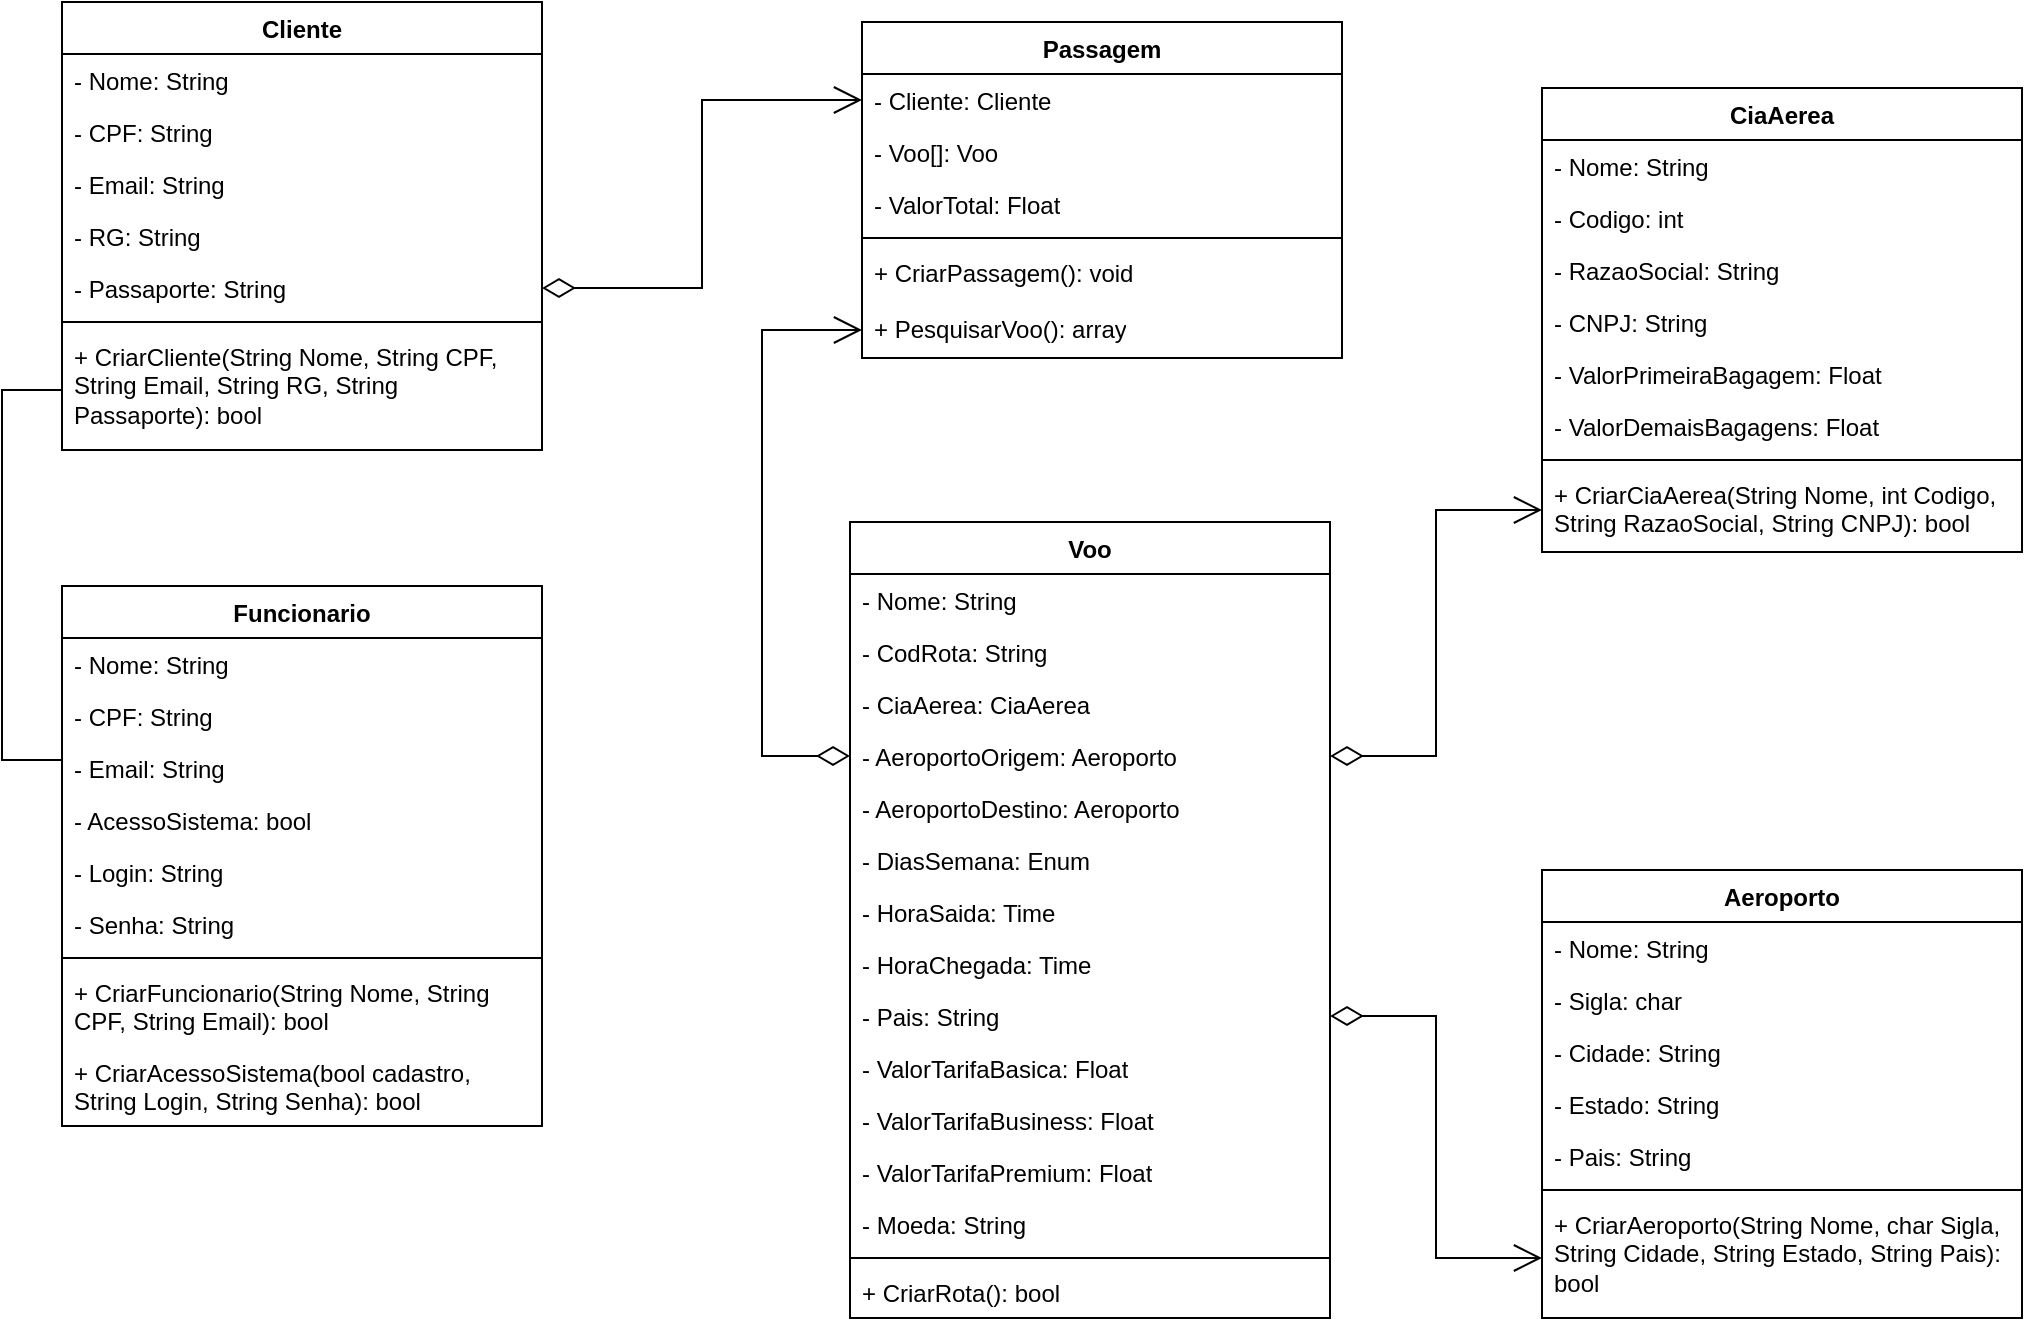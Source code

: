 <mxfile version="24.7.15">
  <diagram name="Página-1" id="M18SpvLpvyUCoFgphAnQ">
    <mxGraphModel dx="2327" dy="796" grid="1" gridSize="10" guides="1" tooltips="1" connect="1" arrows="1" fold="1" page="1" pageScale="1" pageWidth="827" pageHeight="1169" math="0" shadow="0">
      <root>
        <mxCell id="0" />
        <mxCell id="1" parent="0" />
        <mxCell id="q9ghwlmr0V3CYqbMyMJ1-5" value="Funcionario" style="swimlane;fontStyle=1;align=center;verticalAlign=top;childLayout=stackLayout;horizontal=1;startSize=26;horizontalStack=0;resizeParent=1;resizeParentMax=0;resizeLast=0;collapsible=1;marginBottom=0;whiteSpace=wrap;html=1;" parent="1" vertex="1">
          <mxGeometry x="-100" y="602" width="240" height="270" as="geometry" />
        </mxCell>
        <mxCell id="q9ghwlmr0V3CYqbMyMJ1-6" value="- Nome: String" style="text;strokeColor=none;fillColor=none;align=left;verticalAlign=top;spacingLeft=4;spacingRight=4;overflow=hidden;rotatable=0;points=[[0,0.5],[1,0.5]];portConstraint=eastwest;whiteSpace=wrap;html=1;" parent="q9ghwlmr0V3CYqbMyMJ1-5" vertex="1">
          <mxGeometry y="26" width="240" height="26" as="geometry" />
        </mxCell>
        <mxCell id="q9ghwlmr0V3CYqbMyMJ1-15" value="- CPF: String" style="text;strokeColor=none;fillColor=none;align=left;verticalAlign=top;spacingLeft=4;spacingRight=4;overflow=hidden;rotatable=0;points=[[0,0.5],[1,0.5]];portConstraint=eastwest;whiteSpace=wrap;html=1;" parent="q9ghwlmr0V3CYqbMyMJ1-5" vertex="1">
          <mxGeometry y="52" width="240" height="26" as="geometry" />
        </mxCell>
        <mxCell id="q9ghwlmr0V3CYqbMyMJ1-17" value="- Email: String" style="text;strokeColor=none;fillColor=none;align=left;verticalAlign=top;spacingLeft=4;spacingRight=4;overflow=hidden;rotatable=0;points=[[0,0.5],[1,0.5]];portConstraint=eastwest;whiteSpace=wrap;html=1;" parent="q9ghwlmr0V3CYqbMyMJ1-5" vertex="1">
          <mxGeometry y="78" width="240" height="26" as="geometry" />
        </mxCell>
        <mxCell id="q9ghwlmr0V3CYqbMyMJ1-18" value="- AcessoSistema: bool" style="text;strokeColor=none;fillColor=none;align=left;verticalAlign=top;spacingLeft=4;spacingRight=4;overflow=hidden;rotatable=0;points=[[0,0.5],[1,0.5]];portConstraint=eastwest;whiteSpace=wrap;html=1;" parent="q9ghwlmr0V3CYqbMyMJ1-5" vertex="1">
          <mxGeometry y="104" width="240" height="26" as="geometry" />
        </mxCell>
        <mxCell id="q9ghwlmr0V3CYqbMyMJ1-20" value="- Login: String" style="text;strokeColor=none;fillColor=none;align=left;verticalAlign=top;spacingLeft=4;spacingRight=4;overflow=hidden;rotatable=0;points=[[0,0.5],[1,0.5]];portConstraint=eastwest;whiteSpace=wrap;html=1;" parent="q9ghwlmr0V3CYqbMyMJ1-5" vertex="1">
          <mxGeometry y="130" width="240" height="26" as="geometry" />
        </mxCell>
        <mxCell id="q9ghwlmr0V3CYqbMyMJ1-21" value="- Senha: String" style="text;strokeColor=none;fillColor=none;align=left;verticalAlign=top;spacingLeft=4;spacingRight=4;overflow=hidden;rotatable=0;points=[[0,0.5],[1,0.5]];portConstraint=eastwest;whiteSpace=wrap;html=1;" parent="q9ghwlmr0V3CYqbMyMJ1-5" vertex="1">
          <mxGeometry y="156" width="240" height="26" as="geometry" />
        </mxCell>
        <mxCell id="q9ghwlmr0V3CYqbMyMJ1-7" value="" style="line;strokeWidth=1;fillColor=none;align=left;verticalAlign=middle;spacingTop=-1;spacingLeft=3;spacingRight=3;rotatable=0;labelPosition=right;points=[];portConstraint=eastwest;strokeColor=inherit;" parent="q9ghwlmr0V3CYqbMyMJ1-5" vertex="1">
          <mxGeometry y="182" width="240" height="8" as="geometry" />
        </mxCell>
        <mxCell id="q9ghwlmr0V3CYqbMyMJ1-8" value="+ CriarFuncionario(String Nome, String CPF, String Email): bool" style="text;strokeColor=none;fillColor=none;align=left;verticalAlign=top;spacingLeft=4;spacingRight=4;overflow=hidden;rotatable=0;points=[[0,0.5],[1,0.5]];portConstraint=eastwest;whiteSpace=wrap;html=1;" parent="q9ghwlmr0V3CYqbMyMJ1-5" vertex="1">
          <mxGeometry y="190" width="240" height="40" as="geometry" />
        </mxCell>
        <mxCell id="q9ghwlmr0V3CYqbMyMJ1-22" value="+ CriarAcessoSistema(bool cadastro, String Login, String Senha): bool&lt;div&gt;&lt;br&gt;&lt;/div&gt;" style="text;strokeColor=none;fillColor=none;align=left;verticalAlign=top;spacingLeft=4;spacingRight=4;overflow=hidden;rotatable=0;points=[[0,0.5],[1,0.5]];portConstraint=eastwest;whiteSpace=wrap;html=1;" parent="q9ghwlmr0V3CYqbMyMJ1-5" vertex="1">
          <mxGeometry y="230" width="240" height="40" as="geometry" />
        </mxCell>
        <mxCell id="q9ghwlmr0V3CYqbMyMJ1-23" value="CiaAerea" style="swimlane;fontStyle=1;align=center;verticalAlign=top;childLayout=stackLayout;horizontal=1;startSize=26;horizontalStack=0;resizeParent=1;resizeParentMax=0;resizeLast=0;collapsible=1;marginBottom=0;whiteSpace=wrap;html=1;" parent="1" vertex="1">
          <mxGeometry x="640" y="353" width="240" height="232" as="geometry" />
        </mxCell>
        <mxCell id="q9ghwlmr0V3CYqbMyMJ1-24" value="- Nome: String" style="text;strokeColor=none;fillColor=none;align=left;verticalAlign=top;spacingLeft=4;spacingRight=4;overflow=hidden;rotatable=0;points=[[0,0.5],[1,0.5]];portConstraint=eastwest;whiteSpace=wrap;html=1;" parent="q9ghwlmr0V3CYqbMyMJ1-23" vertex="1">
          <mxGeometry y="26" width="240" height="26" as="geometry" />
        </mxCell>
        <mxCell id="q9ghwlmr0V3CYqbMyMJ1-25" value="- Codigo: int" style="text;strokeColor=none;fillColor=none;align=left;verticalAlign=top;spacingLeft=4;spacingRight=4;overflow=hidden;rotatable=0;points=[[0,0.5],[1,0.5]];portConstraint=eastwest;whiteSpace=wrap;html=1;" parent="q9ghwlmr0V3CYqbMyMJ1-23" vertex="1">
          <mxGeometry y="52" width="240" height="26" as="geometry" />
        </mxCell>
        <mxCell id="q9ghwlmr0V3CYqbMyMJ1-26" value="- RazaoSocial: String" style="text;strokeColor=none;fillColor=none;align=left;verticalAlign=top;spacingLeft=4;spacingRight=4;overflow=hidden;rotatable=0;points=[[0,0.5],[1,0.5]];portConstraint=eastwest;whiteSpace=wrap;html=1;" parent="q9ghwlmr0V3CYqbMyMJ1-23" vertex="1">
          <mxGeometry y="78" width="240" height="26" as="geometry" />
        </mxCell>
        <mxCell id="q9ghwlmr0V3CYqbMyMJ1-27" value="- CNPJ: String" style="text;strokeColor=none;fillColor=none;align=left;verticalAlign=top;spacingLeft=4;spacingRight=4;overflow=hidden;rotatable=0;points=[[0,0.5],[1,0.5]];portConstraint=eastwest;whiteSpace=wrap;html=1;" parent="q9ghwlmr0V3CYqbMyMJ1-23" vertex="1">
          <mxGeometry y="104" width="240" height="26" as="geometry" />
        </mxCell>
        <mxCell id="wgG3-BRssA3dwrcc2QLm-9" value="- ValorPrimeiraBagagem: Float" style="text;strokeColor=none;fillColor=none;align=left;verticalAlign=top;spacingLeft=4;spacingRight=4;overflow=hidden;rotatable=0;points=[[0,0.5],[1,0.5]];portConstraint=eastwest;whiteSpace=wrap;html=1;" vertex="1" parent="q9ghwlmr0V3CYqbMyMJ1-23">
          <mxGeometry y="130" width="240" height="26" as="geometry" />
        </mxCell>
        <mxCell id="wgG3-BRssA3dwrcc2QLm-10" value="- ValorDemaisBagagens: Float" style="text;strokeColor=none;fillColor=none;align=left;verticalAlign=top;spacingLeft=4;spacingRight=4;overflow=hidden;rotatable=0;points=[[0,0.5],[1,0.5]];portConstraint=eastwest;whiteSpace=wrap;html=1;" vertex="1" parent="q9ghwlmr0V3CYqbMyMJ1-23">
          <mxGeometry y="156" width="240" height="26" as="geometry" />
        </mxCell>
        <mxCell id="q9ghwlmr0V3CYqbMyMJ1-30" value="" style="line;strokeWidth=1;fillColor=none;align=left;verticalAlign=middle;spacingTop=-1;spacingLeft=3;spacingRight=3;rotatable=0;labelPosition=right;points=[];portConstraint=eastwest;strokeColor=inherit;" parent="q9ghwlmr0V3CYqbMyMJ1-23" vertex="1">
          <mxGeometry y="182" width="240" height="8" as="geometry" />
        </mxCell>
        <mxCell id="q9ghwlmr0V3CYqbMyMJ1-31" value="+ CriarCiaAerea(String Nome, int Codigo, String RazaoSocial, String CNPJ): bool" style="text;strokeColor=none;fillColor=none;align=left;verticalAlign=top;spacingLeft=4;spacingRight=4;overflow=hidden;rotatable=0;points=[[0,0.5],[1,0.5]];portConstraint=eastwest;whiteSpace=wrap;html=1;" parent="q9ghwlmr0V3CYqbMyMJ1-23" vertex="1">
          <mxGeometry y="190" width="240" height="42" as="geometry" />
        </mxCell>
        <mxCell id="q9ghwlmr0V3CYqbMyMJ1-33" value="Aeroporto" style="swimlane;fontStyle=1;align=center;verticalAlign=top;childLayout=stackLayout;horizontal=1;startSize=26;horizontalStack=0;resizeParent=1;resizeParentMax=0;resizeLast=0;collapsible=1;marginBottom=0;whiteSpace=wrap;html=1;" parent="1" vertex="1">
          <mxGeometry x="640" y="744" width="240" height="224" as="geometry" />
        </mxCell>
        <mxCell id="q9ghwlmr0V3CYqbMyMJ1-34" value="- Nome: String" style="text;strokeColor=none;fillColor=none;align=left;verticalAlign=top;spacingLeft=4;spacingRight=4;overflow=hidden;rotatable=0;points=[[0,0.5],[1,0.5]];portConstraint=eastwest;whiteSpace=wrap;html=1;" parent="q9ghwlmr0V3CYqbMyMJ1-33" vertex="1">
          <mxGeometry y="26" width="240" height="26" as="geometry" />
        </mxCell>
        <mxCell id="q9ghwlmr0V3CYqbMyMJ1-35" value="- Sigla: char" style="text;strokeColor=none;fillColor=none;align=left;verticalAlign=top;spacingLeft=4;spacingRight=4;overflow=hidden;rotatable=0;points=[[0,0.5],[1,0.5]];portConstraint=eastwest;whiteSpace=wrap;html=1;" parent="q9ghwlmr0V3CYqbMyMJ1-33" vertex="1">
          <mxGeometry y="52" width="240" height="26" as="geometry" />
        </mxCell>
        <mxCell id="q9ghwlmr0V3CYqbMyMJ1-36" value="- Cidade: String" style="text;strokeColor=none;fillColor=none;align=left;verticalAlign=top;spacingLeft=4;spacingRight=4;overflow=hidden;rotatable=0;points=[[0,0.5],[1,0.5]];portConstraint=eastwest;whiteSpace=wrap;html=1;" parent="q9ghwlmr0V3CYqbMyMJ1-33" vertex="1">
          <mxGeometry y="78" width="240" height="26" as="geometry" />
        </mxCell>
        <mxCell id="q9ghwlmr0V3CYqbMyMJ1-37" value="- Estado: String" style="text;strokeColor=none;fillColor=none;align=left;verticalAlign=top;spacingLeft=4;spacingRight=4;overflow=hidden;rotatable=0;points=[[0,0.5],[1,0.5]];portConstraint=eastwest;whiteSpace=wrap;html=1;" parent="q9ghwlmr0V3CYqbMyMJ1-33" vertex="1">
          <mxGeometry y="104" width="240" height="26" as="geometry" />
        </mxCell>
        <mxCell id="q9ghwlmr0V3CYqbMyMJ1-40" value="- Pais: String" style="text;strokeColor=none;fillColor=none;align=left;verticalAlign=top;spacingLeft=4;spacingRight=4;overflow=hidden;rotatable=0;points=[[0,0.5],[1,0.5]];portConstraint=eastwest;whiteSpace=wrap;html=1;" parent="q9ghwlmr0V3CYqbMyMJ1-33" vertex="1">
          <mxGeometry y="130" width="240" height="26" as="geometry" />
        </mxCell>
        <mxCell id="q9ghwlmr0V3CYqbMyMJ1-38" value="" style="line;strokeWidth=1;fillColor=none;align=left;verticalAlign=middle;spacingTop=-1;spacingLeft=3;spacingRight=3;rotatable=0;labelPosition=right;points=[];portConstraint=eastwest;strokeColor=inherit;" parent="q9ghwlmr0V3CYqbMyMJ1-33" vertex="1">
          <mxGeometry y="156" width="240" height="8" as="geometry" />
        </mxCell>
        <mxCell id="q9ghwlmr0V3CYqbMyMJ1-39" value="+ CriarAeroporto(String Nome, char Sigla, String Cidade, String Estado, String Pais): bool" style="text;strokeColor=none;fillColor=none;align=left;verticalAlign=top;spacingLeft=4;spacingRight=4;overflow=hidden;rotatable=0;points=[[0,0.5],[1,0.5]];portConstraint=eastwest;whiteSpace=wrap;html=1;" parent="q9ghwlmr0V3CYqbMyMJ1-33" vertex="1">
          <mxGeometry y="164" width="240" height="60" as="geometry" />
        </mxCell>
        <mxCell id="q9ghwlmr0V3CYqbMyMJ1-41" value="Passagem" style="swimlane;fontStyle=1;align=center;verticalAlign=top;childLayout=stackLayout;horizontal=1;startSize=26;horizontalStack=0;resizeParent=1;resizeParentMax=0;resizeLast=0;collapsible=1;marginBottom=0;whiteSpace=wrap;html=1;" parent="1" vertex="1">
          <mxGeometry x="300" y="320" width="240" height="168" as="geometry" />
        </mxCell>
        <mxCell id="q9ghwlmr0V3CYqbMyMJ1-66" value="- Cliente: Cliente" style="text;strokeColor=none;fillColor=none;align=left;verticalAlign=top;spacingLeft=4;spacingRight=4;overflow=hidden;rotatable=0;points=[[0,0.5],[1,0.5]];portConstraint=eastwest;whiteSpace=wrap;html=1;" parent="q9ghwlmr0V3CYqbMyMJ1-41" vertex="1">
          <mxGeometry y="26" width="240" height="26" as="geometry" />
        </mxCell>
        <mxCell id="q9ghwlmr0V3CYqbMyMJ1-43" value="- Voo[]: Voo&amp;nbsp;" style="text;strokeColor=none;fillColor=none;align=left;verticalAlign=top;spacingLeft=4;spacingRight=4;overflow=hidden;rotatable=0;points=[[0,0.5],[1,0.5]];portConstraint=eastwest;whiteSpace=wrap;html=1;" parent="q9ghwlmr0V3CYqbMyMJ1-41" vertex="1">
          <mxGeometry y="52" width="240" height="26" as="geometry" />
        </mxCell>
        <mxCell id="q9ghwlmr0V3CYqbMyMJ1-91" value="- ValorTotal: Float" style="text;strokeColor=none;fillColor=none;align=left;verticalAlign=top;spacingLeft=4;spacingRight=4;overflow=hidden;rotatable=0;points=[[0,0.5],[1,0.5]];portConstraint=eastwest;whiteSpace=wrap;html=1;" parent="q9ghwlmr0V3CYqbMyMJ1-41" vertex="1">
          <mxGeometry y="78" width="240" height="26" as="geometry" />
        </mxCell>
        <mxCell id="q9ghwlmr0V3CYqbMyMJ1-48" value="" style="line;strokeWidth=1;fillColor=none;align=left;verticalAlign=middle;spacingTop=-1;spacingLeft=3;spacingRight=3;rotatable=0;labelPosition=right;points=[];portConstraint=eastwest;strokeColor=inherit;" parent="q9ghwlmr0V3CYqbMyMJ1-41" vertex="1">
          <mxGeometry y="104" width="240" height="8" as="geometry" />
        </mxCell>
        <mxCell id="q9ghwlmr0V3CYqbMyMJ1-49" value="+ CriarPassagem(): void" style="text;strokeColor=none;fillColor=none;align=left;verticalAlign=top;spacingLeft=4;spacingRight=4;overflow=hidden;rotatable=0;points=[[0,0.5],[1,0.5]];portConstraint=eastwest;whiteSpace=wrap;html=1;" parent="q9ghwlmr0V3CYqbMyMJ1-41" vertex="1">
          <mxGeometry y="112" width="240" height="28" as="geometry" />
        </mxCell>
        <mxCell id="wgG3-BRssA3dwrcc2QLm-1" value="+ PesquisarVoo(): array" style="text;strokeColor=none;fillColor=none;align=left;verticalAlign=top;spacingLeft=4;spacingRight=4;overflow=hidden;rotatable=0;points=[[0,0.5],[1,0.5]];portConstraint=eastwest;whiteSpace=wrap;html=1;" vertex="1" parent="q9ghwlmr0V3CYqbMyMJ1-41">
          <mxGeometry y="140" width="240" height="28" as="geometry" />
        </mxCell>
        <mxCell id="q9ghwlmr0V3CYqbMyMJ1-56" value="Cliente" style="swimlane;fontStyle=1;align=center;verticalAlign=top;childLayout=stackLayout;horizontal=1;startSize=26;horizontalStack=0;resizeParent=1;resizeParentMax=0;resizeLast=0;collapsible=1;marginBottom=0;whiteSpace=wrap;html=1;" parent="1" vertex="1">
          <mxGeometry x="-100" y="310" width="240" height="224" as="geometry" />
        </mxCell>
        <mxCell id="q9ghwlmr0V3CYqbMyMJ1-57" value="- Nome: String" style="text;strokeColor=none;fillColor=none;align=left;verticalAlign=top;spacingLeft=4;spacingRight=4;overflow=hidden;rotatable=0;points=[[0,0.5],[1,0.5]];portConstraint=eastwest;whiteSpace=wrap;html=1;" parent="q9ghwlmr0V3CYqbMyMJ1-56" vertex="1">
          <mxGeometry y="26" width="240" height="26" as="geometry" />
        </mxCell>
        <mxCell id="q9ghwlmr0V3CYqbMyMJ1-58" value="- CPF: String" style="text;strokeColor=none;fillColor=none;align=left;verticalAlign=top;spacingLeft=4;spacingRight=4;overflow=hidden;rotatable=0;points=[[0,0.5],[1,0.5]];portConstraint=eastwest;whiteSpace=wrap;html=1;" parent="q9ghwlmr0V3CYqbMyMJ1-56" vertex="1">
          <mxGeometry y="52" width="240" height="26" as="geometry" />
        </mxCell>
        <mxCell id="q9ghwlmr0V3CYqbMyMJ1-59" value="- Email: String" style="text;strokeColor=none;fillColor=none;align=left;verticalAlign=top;spacingLeft=4;spacingRight=4;overflow=hidden;rotatable=0;points=[[0,0.5],[1,0.5]];portConstraint=eastwest;whiteSpace=wrap;html=1;" parent="q9ghwlmr0V3CYqbMyMJ1-56" vertex="1">
          <mxGeometry y="78" width="240" height="26" as="geometry" />
        </mxCell>
        <mxCell id="q9ghwlmr0V3CYqbMyMJ1-60" value="- RG: String" style="text;strokeColor=none;fillColor=none;align=left;verticalAlign=top;spacingLeft=4;spacingRight=4;overflow=hidden;rotatable=0;points=[[0,0.5],[1,0.5]];portConstraint=eastwest;whiteSpace=wrap;html=1;" parent="q9ghwlmr0V3CYqbMyMJ1-56" vertex="1">
          <mxGeometry y="104" width="240" height="26" as="geometry" />
        </mxCell>
        <mxCell id="q9ghwlmr0V3CYqbMyMJ1-61" value="- Passaporte: String" style="text;strokeColor=none;fillColor=none;align=left;verticalAlign=top;spacingLeft=4;spacingRight=4;overflow=hidden;rotatable=0;points=[[0,0.5],[1,0.5]];portConstraint=eastwest;whiteSpace=wrap;html=1;" parent="q9ghwlmr0V3CYqbMyMJ1-56" vertex="1">
          <mxGeometry y="130" width="240" height="26" as="geometry" />
        </mxCell>
        <mxCell id="q9ghwlmr0V3CYqbMyMJ1-63" value="" style="line;strokeWidth=1;fillColor=none;align=left;verticalAlign=middle;spacingTop=-1;spacingLeft=3;spacingRight=3;rotatable=0;labelPosition=right;points=[];portConstraint=eastwest;strokeColor=inherit;" parent="q9ghwlmr0V3CYqbMyMJ1-56" vertex="1">
          <mxGeometry y="156" width="240" height="8" as="geometry" />
        </mxCell>
        <mxCell id="q9ghwlmr0V3CYqbMyMJ1-64" value="+ CriarCliente(String Nome, String CPF, String Email, String RG, String Passaporte): bool" style="text;strokeColor=none;fillColor=none;align=left;verticalAlign=top;spacingLeft=4;spacingRight=4;overflow=hidden;rotatable=0;points=[[0,0.5],[1,0.5]];portConstraint=eastwest;whiteSpace=wrap;html=1;" parent="q9ghwlmr0V3CYqbMyMJ1-56" vertex="1">
          <mxGeometry y="164" width="240" height="60" as="geometry" />
        </mxCell>
        <mxCell id="q9ghwlmr0V3CYqbMyMJ1-67" value="Voo" style="swimlane;fontStyle=1;align=center;verticalAlign=top;childLayout=stackLayout;horizontal=1;startSize=26;horizontalStack=0;resizeParent=1;resizeParentMax=0;resizeLast=0;collapsible=1;marginBottom=0;whiteSpace=wrap;html=1;" parent="1" vertex="1">
          <mxGeometry x="294" y="570" width="240" height="398" as="geometry" />
        </mxCell>
        <mxCell id="q9ghwlmr0V3CYqbMyMJ1-68" value="- Nome: String" style="text;strokeColor=none;fillColor=none;align=left;verticalAlign=top;spacingLeft=4;spacingRight=4;overflow=hidden;rotatable=0;points=[[0,0.5],[1,0.5]];portConstraint=eastwest;whiteSpace=wrap;html=1;" parent="q9ghwlmr0V3CYqbMyMJ1-67" vertex="1">
          <mxGeometry y="26" width="240" height="26" as="geometry" />
        </mxCell>
        <mxCell id="q9ghwlmr0V3CYqbMyMJ1-88" value="- CodRota: String" style="text;strokeColor=none;fillColor=none;align=left;verticalAlign=top;spacingLeft=4;spacingRight=4;overflow=hidden;rotatable=0;points=[[0,0.5],[1,0.5]];portConstraint=eastwest;whiteSpace=wrap;html=1;" parent="q9ghwlmr0V3CYqbMyMJ1-67" vertex="1">
          <mxGeometry y="52" width="240" height="26" as="geometry" />
        </mxCell>
        <mxCell id="q9ghwlmr0V3CYqbMyMJ1-71" value="- CiaAerea: CiaAerea" style="text;strokeColor=none;fillColor=none;align=left;verticalAlign=top;spacingLeft=4;spacingRight=4;overflow=hidden;rotatable=0;points=[[0,0.5],[1,0.5]];portConstraint=eastwest;whiteSpace=wrap;html=1;" parent="q9ghwlmr0V3CYqbMyMJ1-67" vertex="1">
          <mxGeometry y="78" width="240" height="26" as="geometry" />
        </mxCell>
        <mxCell id="q9ghwlmr0V3CYqbMyMJ1-69" value="- AeroportoOrigem: Aeroporto" style="text;strokeColor=none;fillColor=none;align=left;verticalAlign=top;spacingLeft=4;spacingRight=4;overflow=hidden;rotatable=0;points=[[0,0.5],[1,0.5]];portConstraint=eastwest;whiteSpace=wrap;html=1;" parent="q9ghwlmr0V3CYqbMyMJ1-67" vertex="1">
          <mxGeometry y="104" width="240" height="26" as="geometry" />
        </mxCell>
        <mxCell id="q9ghwlmr0V3CYqbMyMJ1-70" value="- AeroportoDestino: Aeroporto" style="text;strokeColor=none;fillColor=none;align=left;verticalAlign=top;spacingLeft=4;spacingRight=4;overflow=hidden;rotatable=0;points=[[0,0.5],[1,0.5]];portConstraint=eastwest;whiteSpace=wrap;html=1;" parent="q9ghwlmr0V3CYqbMyMJ1-67" vertex="1">
          <mxGeometry y="130" width="240" height="26" as="geometry" />
        </mxCell>
        <mxCell id="q9ghwlmr0V3CYqbMyMJ1-92" value="- DiasSemana: Enum" style="text;strokeColor=none;fillColor=none;align=left;verticalAlign=top;spacingLeft=4;spacingRight=4;overflow=hidden;rotatable=0;points=[[0,0.5],[1,0.5]];portConstraint=eastwest;whiteSpace=wrap;html=1;" parent="q9ghwlmr0V3CYqbMyMJ1-67" vertex="1">
          <mxGeometry y="156" width="240" height="26" as="geometry" />
        </mxCell>
        <mxCell id="q9ghwlmr0V3CYqbMyMJ1-90" value="- HoraSaida: Time" style="text;strokeColor=none;fillColor=none;align=left;verticalAlign=top;spacingLeft=4;spacingRight=4;overflow=hidden;rotatable=0;points=[[0,0.5],[1,0.5]];portConstraint=eastwest;whiteSpace=wrap;html=1;" parent="q9ghwlmr0V3CYqbMyMJ1-67" vertex="1">
          <mxGeometry y="182" width="240" height="26" as="geometry" />
        </mxCell>
        <mxCell id="q9ghwlmr0V3CYqbMyMJ1-89" value="- HoraChegada: Time" style="text;strokeColor=none;fillColor=none;align=left;verticalAlign=top;spacingLeft=4;spacingRight=4;overflow=hidden;rotatable=0;points=[[0,0.5],[1,0.5]];portConstraint=eastwest;whiteSpace=wrap;html=1;" parent="q9ghwlmr0V3CYqbMyMJ1-67" vertex="1">
          <mxGeometry y="208" width="240" height="26" as="geometry" />
        </mxCell>
        <mxCell id="q9ghwlmr0V3CYqbMyMJ1-72" value="- Pais: String" style="text;strokeColor=none;fillColor=none;align=left;verticalAlign=top;spacingLeft=4;spacingRight=4;overflow=hidden;rotatable=0;points=[[0,0.5],[1,0.5]];portConstraint=eastwest;whiteSpace=wrap;html=1;" parent="q9ghwlmr0V3CYqbMyMJ1-67" vertex="1">
          <mxGeometry y="234" width="240" height="26" as="geometry" />
        </mxCell>
        <mxCell id="q9ghwlmr0V3CYqbMyMJ1-81" value="- ValorTarifaBasica: Float" style="text;strokeColor=none;fillColor=none;align=left;verticalAlign=top;spacingLeft=4;spacingRight=4;overflow=hidden;rotatable=0;points=[[0,0.5],[1,0.5]];portConstraint=eastwest;whiteSpace=wrap;html=1;" parent="q9ghwlmr0V3CYqbMyMJ1-67" vertex="1">
          <mxGeometry y="260" width="240" height="26" as="geometry" />
        </mxCell>
        <mxCell id="q9ghwlmr0V3CYqbMyMJ1-82" value="- ValorTarifaBusiness: Float" style="text;strokeColor=none;fillColor=none;align=left;verticalAlign=top;spacingLeft=4;spacingRight=4;overflow=hidden;rotatable=0;points=[[0,0.5],[1,0.5]];portConstraint=eastwest;whiteSpace=wrap;html=1;" parent="q9ghwlmr0V3CYqbMyMJ1-67" vertex="1">
          <mxGeometry y="286" width="240" height="26" as="geometry" />
        </mxCell>
        <mxCell id="q9ghwlmr0V3CYqbMyMJ1-83" value="- ValorTarifaPremium: Float" style="text;strokeColor=none;fillColor=none;align=left;verticalAlign=top;spacingLeft=4;spacingRight=4;overflow=hidden;rotatable=0;points=[[0,0.5],[1,0.5]];portConstraint=eastwest;whiteSpace=wrap;html=1;" parent="q9ghwlmr0V3CYqbMyMJ1-67" vertex="1">
          <mxGeometry y="312" width="240" height="26" as="geometry" />
        </mxCell>
        <mxCell id="q9ghwlmr0V3CYqbMyMJ1-87" value="- Moeda: String" style="text;strokeColor=none;fillColor=none;align=left;verticalAlign=top;spacingLeft=4;spacingRight=4;overflow=hidden;rotatable=0;points=[[0,0.5],[1,0.5]];portConstraint=eastwest;whiteSpace=wrap;html=1;" parent="q9ghwlmr0V3CYqbMyMJ1-67" vertex="1">
          <mxGeometry y="338" width="240" height="26" as="geometry" />
        </mxCell>
        <mxCell id="q9ghwlmr0V3CYqbMyMJ1-73" value="" style="line;strokeWidth=1;fillColor=none;align=left;verticalAlign=middle;spacingTop=-1;spacingLeft=3;spacingRight=3;rotatable=0;labelPosition=right;points=[];portConstraint=eastwest;strokeColor=inherit;" parent="q9ghwlmr0V3CYqbMyMJ1-67" vertex="1">
          <mxGeometry y="364" width="240" height="8" as="geometry" />
        </mxCell>
        <mxCell id="q9ghwlmr0V3CYqbMyMJ1-74" value="+ CriarRota(): bool" style="text;strokeColor=none;fillColor=none;align=left;verticalAlign=top;spacingLeft=4;spacingRight=4;overflow=hidden;rotatable=0;points=[[0,0.5],[1,0.5]];portConstraint=eastwest;whiteSpace=wrap;html=1;" parent="q9ghwlmr0V3CYqbMyMJ1-67" vertex="1">
          <mxGeometry y="372" width="240" height="26" as="geometry" />
        </mxCell>
        <mxCell id="wgG3-BRssA3dwrcc2QLm-12" value="" style="endArrow=open;html=1;endSize=12;startArrow=diamondThin;startSize=14;startFill=0;edgeStyle=orthogonalEdgeStyle;align=left;verticalAlign=bottom;rounded=0;exitX=1;exitY=0.5;exitDx=0;exitDy=0;entryX=0;entryY=0.5;entryDx=0;entryDy=0;" edge="1" parent="1" source="q9ghwlmr0V3CYqbMyMJ1-69" target="q9ghwlmr0V3CYqbMyMJ1-31">
          <mxGeometry x="-1" y="3" relative="1" as="geometry">
            <mxPoint x="310" y="510" as="sourcePoint" />
            <mxPoint x="470" y="520" as="targetPoint" />
          </mxGeometry>
        </mxCell>
        <mxCell id="wgG3-BRssA3dwrcc2QLm-14" value="" style="endArrow=open;html=1;endSize=12;startArrow=diamondThin;startSize=14;startFill=0;edgeStyle=orthogonalEdgeStyle;align=left;verticalAlign=bottom;rounded=0;exitX=1;exitY=0.5;exitDx=0;exitDy=0;entryX=0;entryY=0.5;entryDx=0;entryDy=0;" edge="1" parent="1" source="q9ghwlmr0V3CYqbMyMJ1-72" target="q9ghwlmr0V3CYqbMyMJ1-39">
          <mxGeometry x="-1" y="3" relative="1" as="geometry">
            <mxPoint x="990" y="778" as="sourcePoint" />
            <mxPoint x="980" y="640" as="targetPoint" />
          </mxGeometry>
        </mxCell>
        <mxCell id="wgG3-BRssA3dwrcc2QLm-17" value="" style="endArrow=open;html=1;endSize=12;startArrow=diamondThin;startSize=14;startFill=0;edgeStyle=orthogonalEdgeStyle;align=left;verticalAlign=bottom;rounded=0;exitX=0;exitY=0.5;exitDx=0;exitDy=0;entryX=0;entryY=0.5;entryDx=0;entryDy=0;" edge="1" parent="1" source="q9ghwlmr0V3CYqbMyMJ1-69" target="wgG3-BRssA3dwrcc2QLm-1">
          <mxGeometry x="-1" y="3" relative="1" as="geometry">
            <mxPoint x="630" y="493" as="sourcePoint" />
            <mxPoint x="840" y="380" as="targetPoint" />
            <Array as="points">
              <mxPoint x="250" y="687" />
              <mxPoint x="250" y="474" />
            </Array>
          </mxGeometry>
        </mxCell>
        <mxCell id="wgG3-BRssA3dwrcc2QLm-19" value="" style="endArrow=open;html=1;endSize=12;startArrow=diamondThin;startSize=14;startFill=0;edgeStyle=orthogonalEdgeStyle;align=left;verticalAlign=bottom;rounded=0;exitX=1;exitY=0.5;exitDx=0;exitDy=0;entryX=0;entryY=0.5;entryDx=0;entryDy=0;" edge="1" parent="1" source="q9ghwlmr0V3CYqbMyMJ1-61" target="q9ghwlmr0V3CYqbMyMJ1-66">
          <mxGeometry x="-1" y="3" relative="1" as="geometry">
            <mxPoint x="320" y="538" as="sourcePoint" />
            <mxPoint x="140" y="631" as="targetPoint" />
          </mxGeometry>
        </mxCell>
        <mxCell id="wgG3-BRssA3dwrcc2QLm-20" value="" style="endArrow=none;html=1;edgeStyle=orthogonalEdgeStyle;rounded=0;exitX=0;exitY=0.5;exitDx=0;exitDy=0;entryX=0;entryY=0.5;entryDx=0;entryDy=0;" edge="1" parent="1" source="q9ghwlmr0V3CYqbMyMJ1-64" target="q9ghwlmr0V3CYqbMyMJ1-15">
          <mxGeometry relative="1" as="geometry">
            <mxPoint x="-40" y="583.07" as="sourcePoint" />
            <mxPoint x="120" y="583.07" as="targetPoint" />
            <Array as="points">
              <mxPoint x="-130" y="504" />
              <mxPoint x="-130" y="689" />
            </Array>
          </mxGeometry>
        </mxCell>
      </root>
    </mxGraphModel>
  </diagram>
</mxfile>
